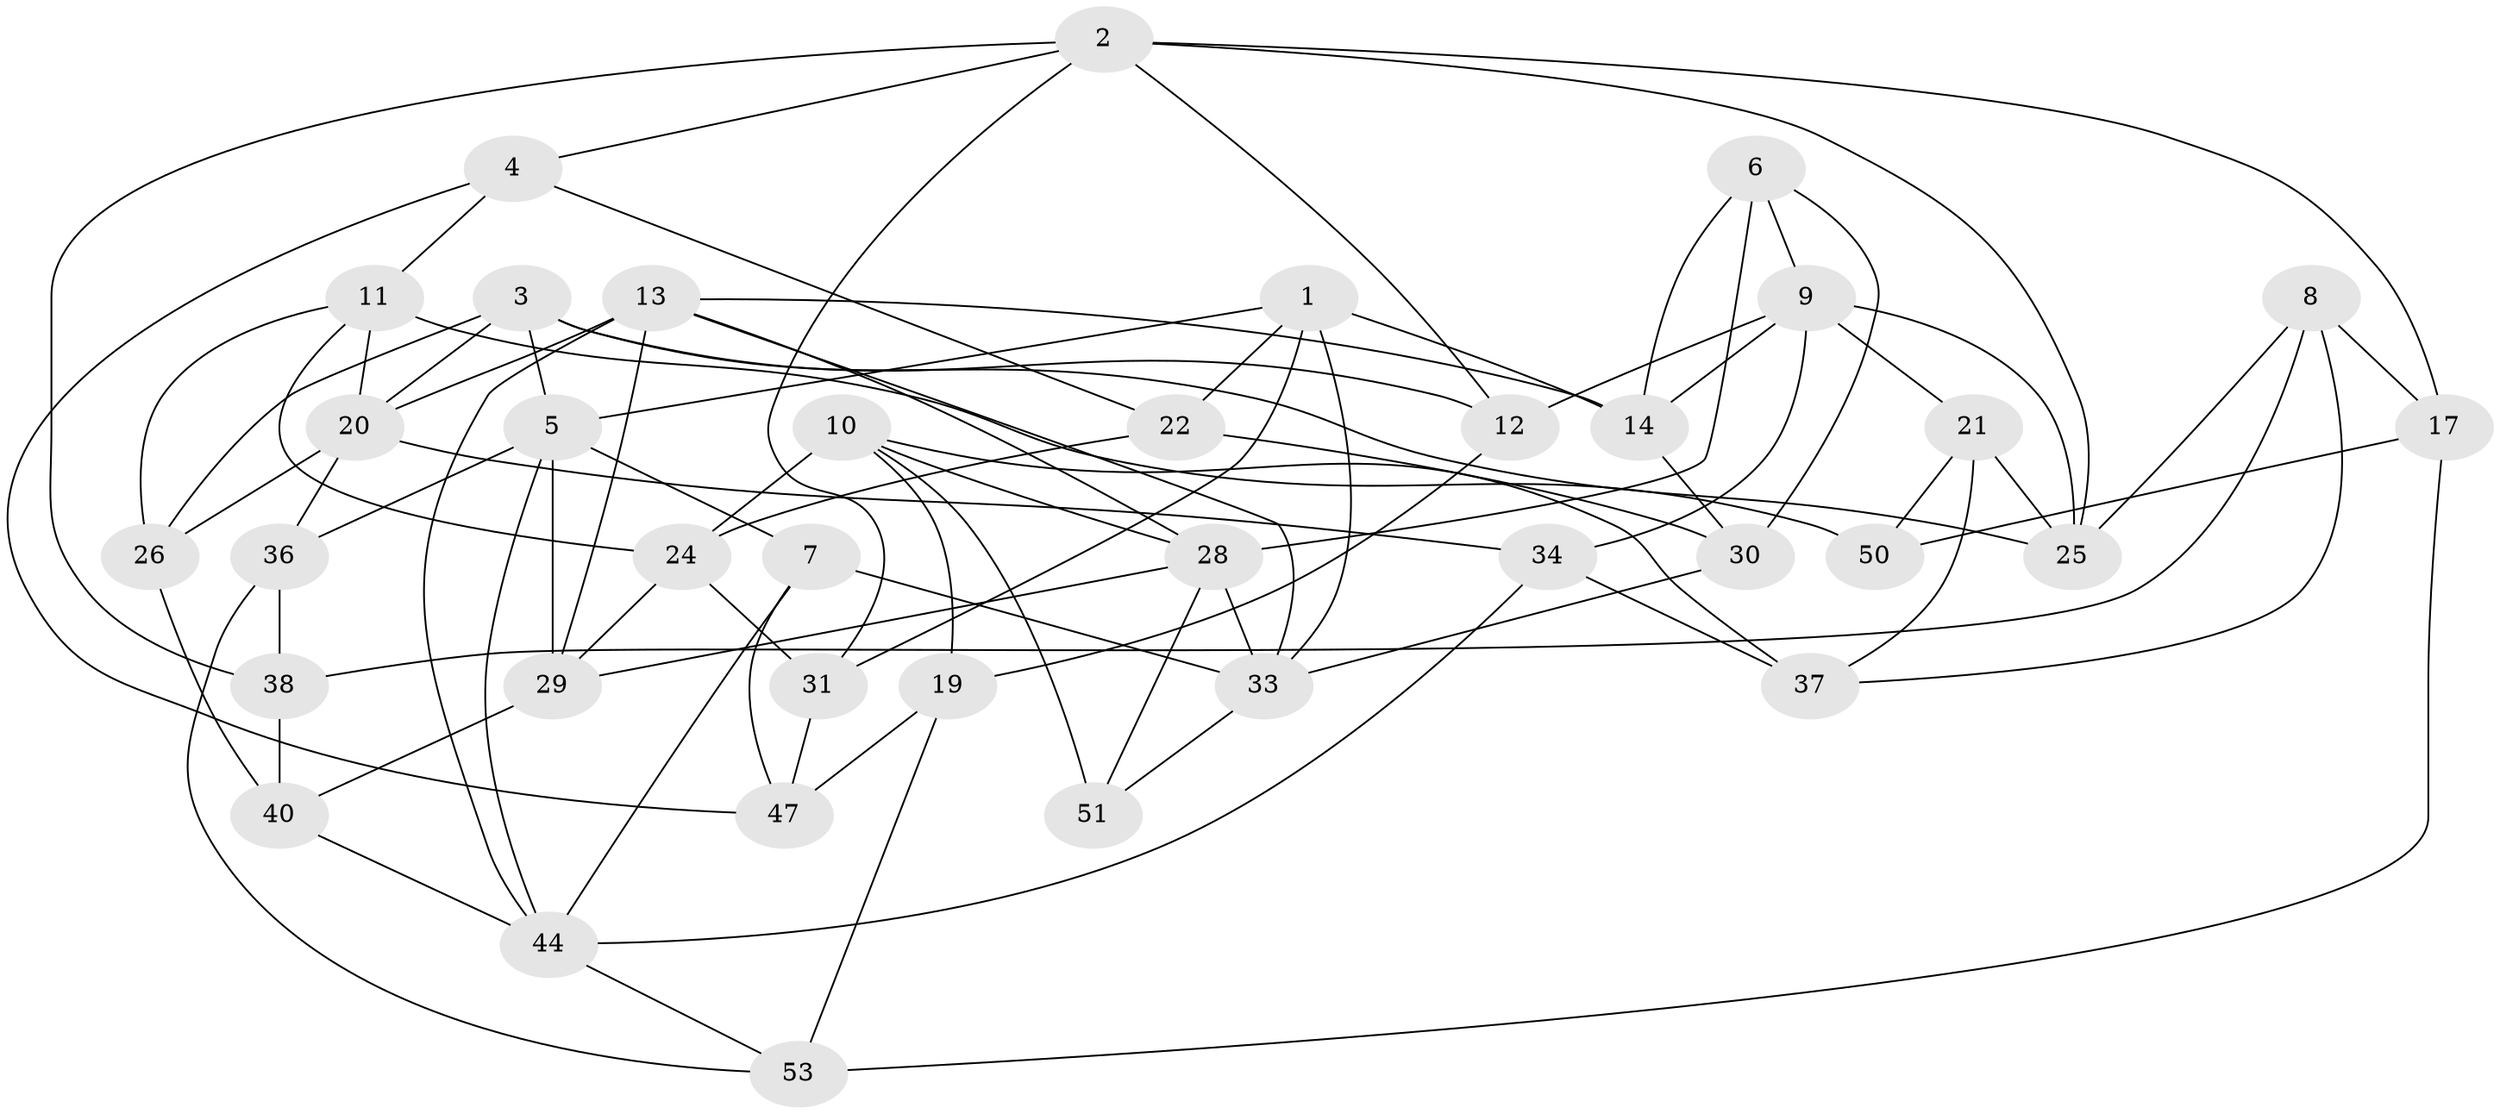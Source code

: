 // Generated by graph-tools (version 1.1) at 2025/24/03/03/25 07:24:25]
// undirected, 37 vertices, 85 edges
graph export_dot {
graph [start="1"]
  node [color=gray90,style=filled];
  1 [super="+16"];
  2 [super="+41"];
  3 [super="+32"];
  4;
  5 [super="+39"];
  6;
  7;
  8;
  9 [super="+23"];
  10 [super="+43"];
  11 [super="+18"];
  12;
  13 [super="+52"];
  14 [super="+15"];
  17;
  19;
  20 [super="+27"];
  21;
  22;
  24 [super="+35"];
  25 [super="+48"];
  26;
  28 [super="+42"];
  29 [super="+45"];
  30;
  31;
  33 [super="+46"];
  34;
  36;
  37;
  38;
  40;
  44 [super="+49"];
  47;
  50;
  51;
  53;
  1 -- 14 [weight=2];
  1 -- 31;
  1 -- 22;
  1 -- 5;
  1 -- 33;
  2 -- 17;
  2 -- 31;
  2 -- 4;
  2 -- 25;
  2 -- 12;
  2 -- 38;
  3 -- 26;
  3 -- 25 [weight=2];
  3 -- 12;
  3 -- 5;
  3 -- 20;
  4 -- 22;
  4 -- 11;
  4 -- 47;
  5 -- 29;
  5 -- 7;
  5 -- 36;
  5 -- 44;
  6 -- 9;
  6 -- 14;
  6 -- 28;
  6 -- 30;
  7 -- 47;
  7 -- 33;
  7 -- 44;
  8 -- 38;
  8 -- 17;
  8 -- 25;
  8 -- 37;
  9 -- 12;
  9 -- 21;
  9 -- 34;
  9 -- 14;
  9 -- 25;
  10 -- 51 [weight=2];
  10 -- 37;
  10 -- 24;
  10 -- 19;
  10 -- 28;
  11 -- 50 [weight=2];
  11 -- 24;
  11 -- 26;
  11 -- 20;
  12 -- 19;
  13 -- 14;
  13 -- 44;
  13 -- 28;
  13 -- 20;
  13 -- 33;
  13 -- 29;
  14 -- 30;
  17 -- 50;
  17 -- 53;
  19 -- 53;
  19 -- 47;
  20 -- 26;
  20 -- 34;
  20 -- 36;
  21 -- 50;
  21 -- 37;
  21 -- 25;
  22 -- 30;
  22 -- 24;
  24 -- 31;
  24 -- 29 [weight=2];
  26 -- 40;
  28 -- 33;
  28 -- 51;
  28 -- 29;
  29 -- 40;
  30 -- 33;
  31 -- 47;
  33 -- 51;
  34 -- 37;
  34 -- 44;
  36 -- 53;
  36 -- 38;
  38 -- 40;
  40 -- 44;
  44 -- 53;
}
